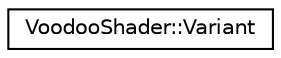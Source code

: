 digraph G
{
  edge [fontname="Helvetica",fontsize="10",labelfontname="Helvetica",labelfontsize="10"];
  node [fontname="Helvetica",fontsize="10",shape=record];
  rankdir="LR";
  Node1 [label="VoodooShader::Variant",height=0.2,width=0.4,color="black", fillcolor="white", style="filled",URL="$struct_voodoo_shader_1_1_variant.html",tooltip="Property variant type."];
}
